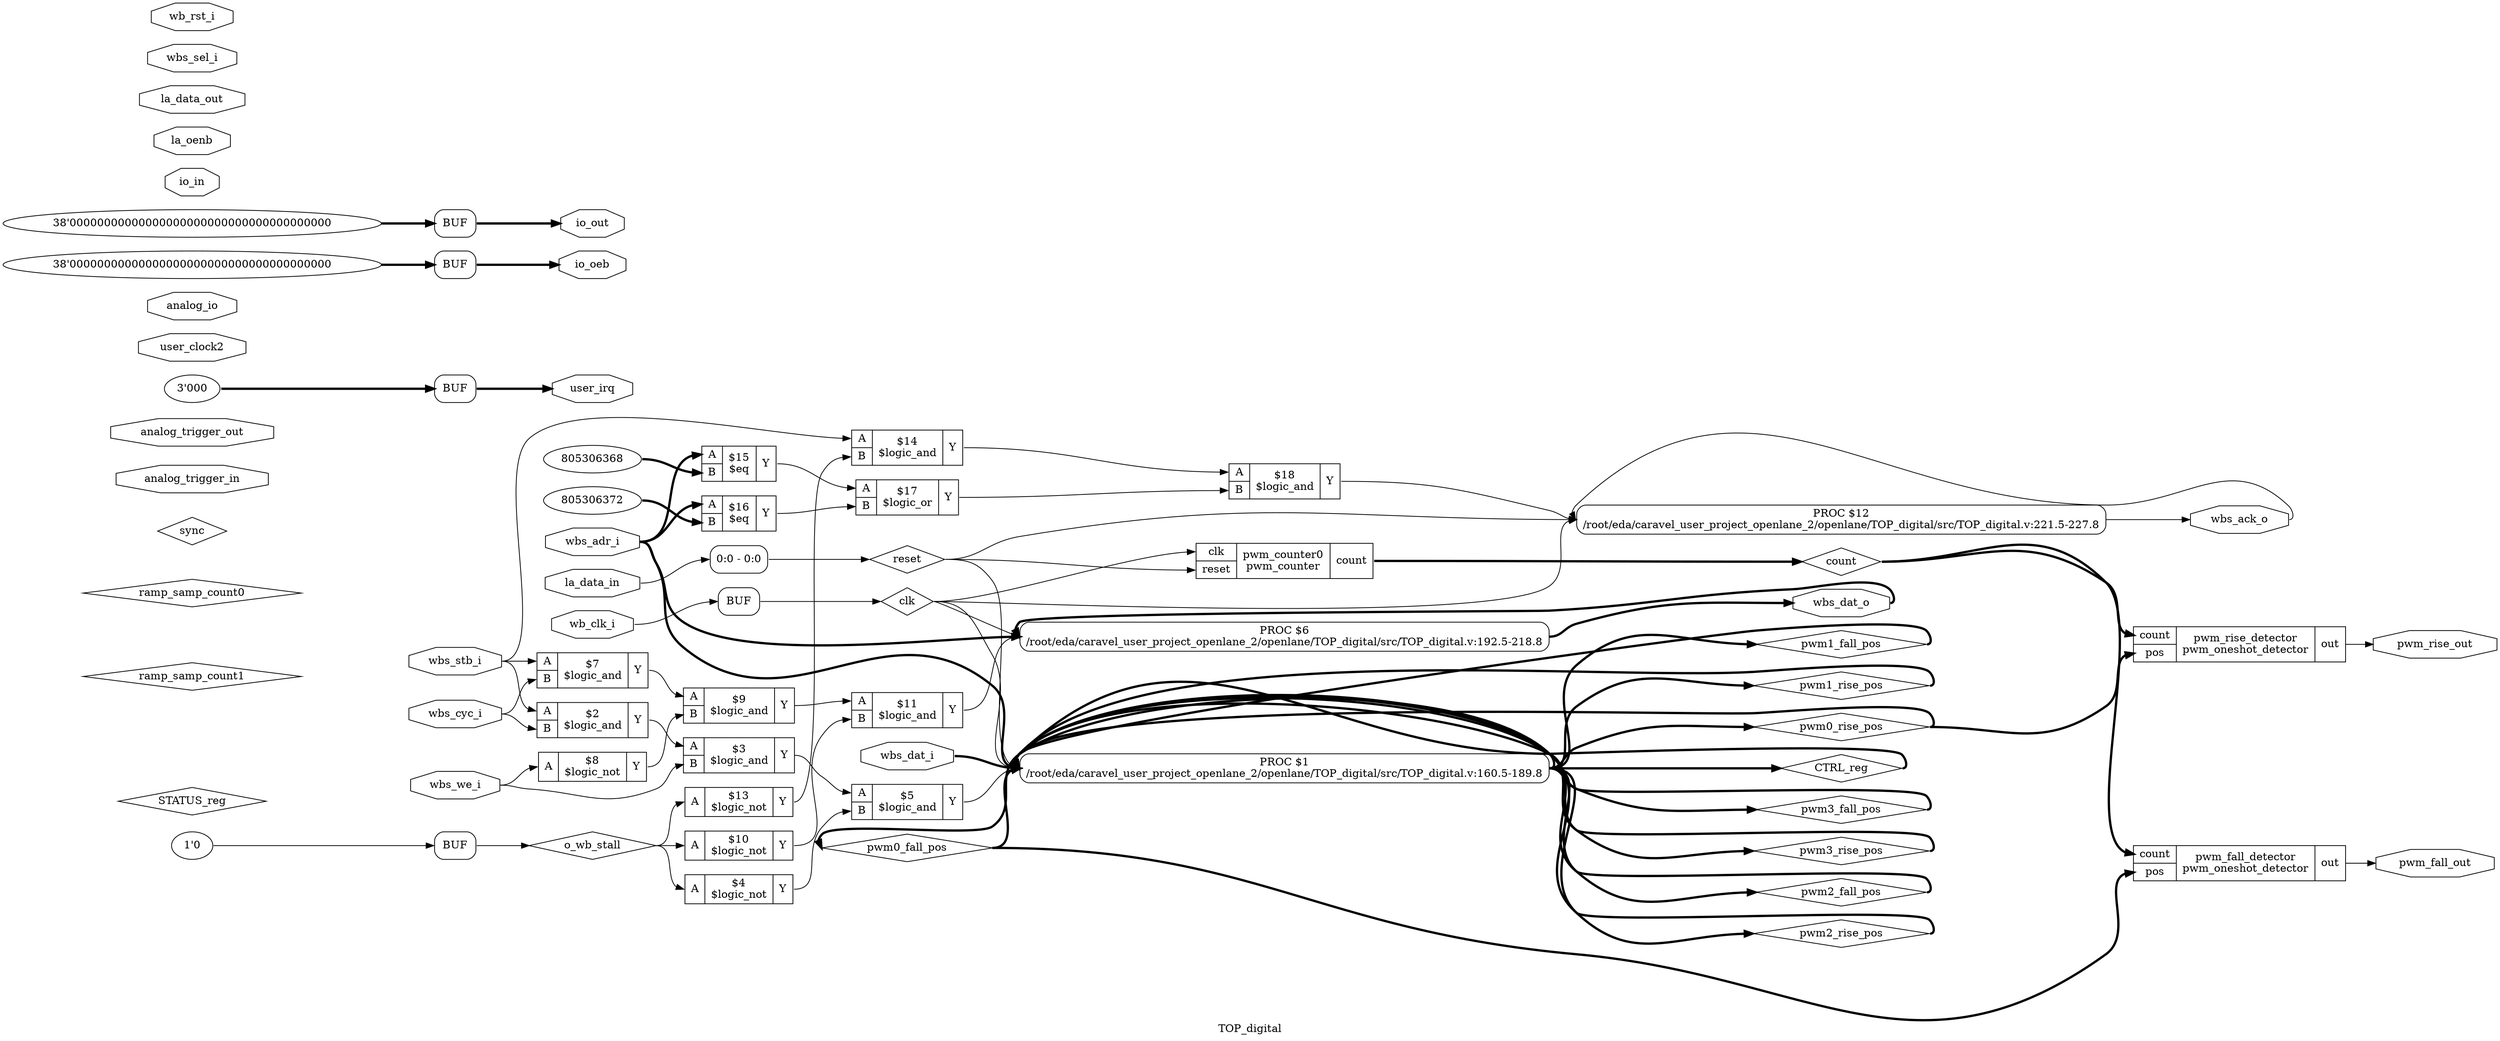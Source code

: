 digraph "TOP_digital" {
label="TOP_digital";
rankdir="LR";
remincross=true;
n27 [ shape=diamond, label="count", color="black", fontcolor="black" ];
n28 [ shape=diamond, label="o_wb_stall", color="black", fontcolor="black" ];
n29 [ shape=diamond, label="CTRL_reg", color="black", fontcolor="black" ];
n30 [ shape=diamond, label="STATUS_reg", color="black", fontcolor="black" ];
n31 [ shape=diamond, label="ramp_samp_count1", color="black", fontcolor="black" ];
n32 [ shape=diamond, label="ramp_samp_count0", color="black", fontcolor="black" ];
n33 [ shape=diamond, label="pwm3_fall_pos", color="black", fontcolor="black" ];
n34 [ shape=diamond, label="pwm3_rise_pos", color="black", fontcolor="black" ];
n35 [ shape=diamond, label="pwm2_fall_pos", color="black", fontcolor="black" ];
n36 [ shape=diamond, label="pwm2_rise_pos", color="black", fontcolor="black" ];
n37 [ shape=diamond, label="pwm1_fall_pos", color="black", fontcolor="black" ];
n38 [ shape=diamond, label="pwm1_rise_pos", color="black", fontcolor="black" ];
n39 [ shape=diamond, label="pwm0_fall_pos", color="black", fontcolor="black" ];
n40 [ shape=diamond, label="pwm0_rise_pos", color="black", fontcolor="black" ];
n41 [ shape=diamond, label="sync", color="black", fontcolor="black" ];
n42 [ shape=diamond, label="clk", color="black", fontcolor="black" ];
n43 [ shape=diamond, label="reset", color="black", fontcolor="black" ];
n44 [ shape=octagon, label="pwm_fall_out", color="black", fontcolor="black" ];
n45 [ shape=octagon, label="pwm_rise_out", color="black", fontcolor="black" ];
n46 [ shape=octagon, label="analog_trigger_in", color="black", fontcolor="black" ];
n47 [ shape=octagon, label="analog_trigger_out", color="black", fontcolor="black" ];
n48 [ shape=octagon, label="user_irq", color="black", fontcolor="black" ];
n49 [ shape=octagon, label="user_clock2", color="black", fontcolor="black" ];
n50 [ shape=octagon, label="analog_io", color="black", fontcolor="black" ];
n51 [ shape=octagon, label="io_oeb", color="black", fontcolor="black" ];
n52 [ shape=octagon, label="io_out", color="black", fontcolor="black" ];
n53 [ shape=octagon, label="io_in", color="black", fontcolor="black" ];
n54 [ shape=octagon, label="la_oenb", color="black", fontcolor="black" ];
n55 [ shape=octagon, label="la_data_out", color="black", fontcolor="black" ];
n56 [ shape=octagon, label="la_data_in", color="black", fontcolor="black" ];
n57 [ shape=octagon, label="wbs_dat_o", color="black", fontcolor="black" ];
n58 [ shape=octagon, label="wbs_ack_o", color="black", fontcolor="black" ];
n59 [ shape=octagon, label="wbs_adr_i", color="black", fontcolor="black" ];
n60 [ shape=octagon, label="wbs_dat_i", color="black", fontcolor="black" ];
n61 [ shape=octagon, label="wbs_sel_i", color="black", fontcolor="black" ];
n62 [ shape=octagon, label="wbs_we_i", color="black", fontcolor="black" ];
n63 [ shape=octagon, label="wbs_cyc_i", color="black", fontcolor="black" ];
n64 [ shape=octagon, label="wbs_stb_i", color="black", fontcolor="black" ];
n65 [ shape=octagon, label="wb_rst_i", color="black", fontcolor="black" ];
n66 [ shape=octagon, label="wb_clk_i", color="black", fontcolor="black" ];
c69 [ shape=record, label="{{<p27> count|<p67> pos}|pwm_fall_detector\npwm_oneshot_detector|{<p68> out}}",  ];
c70 [ shape=record, label="{{<p27> count|<p67> pos}|pwm_rise_detector\npwm_oneshot_detector|{<p68> out}}",  ];
c71 [ shape=record, label="{{<p42> clk|<p43> reset}|pwm_counter0\npwm_counter|{<p27> count}}",  ];
c75 [ shape=record, label="{{<p72> A|<p73> B}|$18\n$logic_and|{<p74> Y}}",  ];
c76 [ shape=record, label="{{<p72> A|<p73> B}|$17\n$logic_or|{<p74> Y}}",  ];
v0 [ label="805306372" ];
c77 [ shape=record, label="{{<p72> A|<p73> B}|$16\n$eq|{<p74> Y}}",  ];
v1 [ label="805306368" ];
c78 [ shape=record, label="{{<p72> A|<p73> B}|$15\n$eq|{<p74> Y}}",  ];
c79 [ shape=record, label="{{<p72> A|<p73> B}|$14\n$logic_and|{<p74> Y}}",  ];
c80 [ shape=record, label="{{<p72> A}|$13\n$logic_not|{<p74> Y}}",  ];
c81 [ shape=record, label="{{<p72> A|<p73> B}|$11\n$logic_and|{<p74> Y}}",  ];
c82 [ shape=record, label="{{<p72> A}|$10\n$logic_not|{<p74> Y}}",  ];
c83 [ shape=record, label="{{<p72> A|<p73> B}|$9\n$logic_and|{<p74> Y}}",  ];
c84 [ shape=record, label="{{<p72> A}|$8\n$logic_not|{<p74> Y}}",  ];
c85 [ shape=record, label="{{<p72> A|<p73> B}|$7\n$logic_and|{<p74> Y}}",  ];
c86 [ shape=record, label="{{<p72> A|<p73> B}|$5\n$logic_and|{<p74> Y}}",  ];
c87 [ shape=record, label="{{<p72> A}|$4\n$logic_not|{<p74> Y}}",  ];
c88 [ shape=record, label="{{<p72> A|<p73> B}|$3\n$logic_and|{<p74> Y}}",  ];
c89 [ shape=record, label="{{<p72> A|<p73> B}|$2\n$logic_and|{<p74> Y}}",  ];
p2 [shape=box, style=rounded, label="PROC $12\n/root/eda/caravel_user_project_openlane_2/openlane/TOP_digital/src/TOP_digital.v:221.5-227.8"];
p3 [shape=box, style=rounded, label="PROC $6\n/root/eda/caravel_user_project_openlane_2/openlane/TOP_digital/src/TOP_digital.v:192.5-218.8"];
p4 [shape=box, style=rounded, label="PROC $1\n/root/eda/caravel_user_project_openlane_2/openlane/TOP_digital/src/TOP_digital.v:160.5-189.8"];
x5 [ shape=record, style=rounded, label="<s0> 0:0 - 0:0 ", color="black", fontcolor="black" ];
v6 [ label="3'000" ];
x7 [shape=box, style=rounded, label="BUF", ];
v8 [ label="38'00000000000000000000000000000000000000" ];
x9 [shape=box, style=rounded, label="BUF", ];
v10 [ label="38'00000000000000000000000000000000000000" ];
x11 [shape=box, style=rounded, label="BUF", ];
x12 [shape=box, style=rounded, label="BUF", ];
v13 [ label="1'0" ];
x14 [shape=box, style=rounded, label="BUF", ];
c75:p74:e -> p2:w [color="black", fontcolor="black", label=""];
c83:p74:e -> c81:p72:w [color="black", fontcolor="black", label=""];
c84:p74:e -> c83:p73:w [color="black", fontcolor="black", label=""];
c85:p74:e -> c83:p72:w [color="black", fontcolor="black", label=""];
c86:p74:e -> p4:w [color="black", fontcolor="black", label=""];
c87:p74:e -> c86:p73:w [color="black", fontcolor="black", label=""];
c88:p74:e -> c86:p72:w [color="black", fontcolor="black", label=""];
c89:p74:e -> c88:p72:w [color="black", fontcolor="black", label=""];
c76:p74:e -> c75:p73:w [color="black", fontcolor="black", label=""];
c71:p27:e -> n27:w [color="black", fontcolor="black", style="setlinewidth(3)", label=""];
n27:e -> c69:p27:w [color="black", fontcolor="black", style="setlinewidth(3)", label=""];
n27:e -> c70:p27:w [color="black", fontcolor="black", style="setlinewidth(3)", label=""];
x14:e -> n28:w [color="black", fontcolor="black", label=""];
n28:e -> c80:p72:w [color="black", fontcolor="black", label=""];
n28:e -> c82:p72:w [color="black", fontcolor="black", label=""];
n28:e -> c87:p72:w [color="black", fontcolor="black", label=""];
p4:e -> n29:w [color="black", fontcolor="black", style="setlinewidth(3)", label=""];
n29:e -> p4:w [color="black", fontcolor="black", style="setlinewidth(3)", label=""];
c77:p74:e -> c76:p73:w [color="black", fontcolor="black", label=""];
p4:e -> n33:w [color="black", fontcolor="black", style="setlinewidth(3)", label=""];
n33:e -> p4:w [color="black", fontcolor="black", style="setlinewidth(3)", label=""];
p4:e -> n34:w [color="black", fontcolor="black", style="setlinewidth(3)", label=""];
n34:e -> p4:w [color="black", fontcolor="black", style="setlinewidth(3)", label=""];
p4:e -> n35:w [color="black", fontcolor="black", style="setlinewidth(3)", label=""];
n35:e -> p4:w [color="black", fontcolor="black", style="setlinewidth(3)", label=""];
p4:e -> n36:w [color="black", fontcolor="black", style="setlinewidth(3)", label=""];
n36:e -> p4:w [color="black", fontcolor="black", style="setlinewidth(3)", label=""];
p4:e -> n37:w [color="black", fontcolor="black", style="setlinewidth(3)", label=""];
n37:e -> p4:w [color="black", fontcolor="black", style="setlinewidth(3)", label=""];
p4:e -> n38:w [color="black", fontcolor="black", style="setlinewidth(3)", label=""];
n38:e -> p4:w [color="black", fontcolor="black", style="setlinewidth(3)", label=""];
p4:e -> n39:w [color="black", fontcolor="black", style="setlinewidth(3)", label=""];
n39:e -> c69:p67:w [color="black", fontcolor="black", style="setlinewidth(3)", label=""];
n39:e -> p4:w [color="black", fontcolor="black", style="setlinewidth(3)", label=""];
c78:p74:e -> c76:p72:w [color="black", fontcolor="black", label=""];
p4:e -> n40:w [color="black", fontcolor="black", style="setlinewidth(3)", label=""];
n40:e -> c70:p67:w [color="black", fontcolor="black", style="setlinewidth(3)", label=""];
n40:e -> p4:w [color="black", fontcolor="black", style="setlinewidth(3)", label=""];
x12:e -> n42:w [color="black", fontcolor="black", label=""];
n42:e -> c71:p42:w [color="black", fontcolor="black", label=""];
n42:e -> p2:w [color="black", fontcolor="black", label=""];
n42:e -> p3:w [color="black", fontcolor="black", label=""];
n42:e -> p4:w [color="black", fontcolor="black", label=""];
x5:e -> n43:w [color="black", fontcolor="black", label=""];
n43:e -> c71:p43:w [color="black", fontcolor="black", label=""];
n43:e -> p2:w [color="black", fontcolor="black", label=""];
n43:e -> p4:w [color="black", fontcolor="black", label=""];
c69:p68:e -> n44:w [color="black", fontcolor="black", label=""];
c70:p68:e -> n45:w [color="black", fontcolor="black", label=""];
x7:e -> n48:w [color="black", fontcolor="black", style="setlinewidth(3)", label=""];
c79:p74:e -> c75:p72:w [color="black", fontcolor="black", label=""];
x11:e -> n51:w [color="black", fontcolor="black", style="setlinewidth(3)", label=""];
x9:e -> n52:w [color="black", fontcolor="black", style="setlinewidth(3)", label=""];
n56:e -> x5:s0:w [color="black", fontcolor="black", label=""];
p3:e -> n57:w [color="black", fontcolor="black", style="setlinewidth(3)", label=""];
n57:e -> p3:w [color="black", fontcolor="black", style="setlinewidth(3)", label=""];
p2:e -> n58:w [color="black", fontcolor="black", label=""];
n58:e -> p2:w [color="black", fontcolor="black", label=""];
n59:e -> c77:p72:w [color="black", fontcolor="black", style="setlinewidth(3)", label=""];
n59:e -> c78:p72:w [color="black", fontcolor="black", style="setlinewidth(3)", label=""];
n59:e -> p3:w [color="black", fontcolor="black", style="setlinewidth(3)", label=""];
n59:e -> p4:w [color="black", fontcolor="black", style="setlinewidth(3)", label=""];
c80:p74:e -> c79:p73:w [color="black", fontcolor="black", label=""];
n60:e -> p4:w [color="black", fontcolor="black", style="setlinewidth(3)", label=""];
n62:e -> c84:p72:w [color="black", fontcolor="black", label=""];
n62:e -> c88:p73:w [color="black", fontcolor="black", label=""];
n63:e -> c85:p73:w [color="black", fontcolor="black", label=""];
n63:e -> c89:p73:w [color="black", fontcolor="black", label=""];
n64:e -> c79:p72:w [color="black", fontcolor="black", label=""];
n64:e -> c85:p72:w [color="black", fontcolor="black", label=""];
n64:e -> c89:p72:w [color="black", fontcolor="black", label=""];
n66:e -> x12:w [color="black", fontcolor="black", label=""];
c81:p74:e -> p3:w [color="black", fontcolor="black", label=""];
c82:p74:e -> c81:p73:w [color="black", fontcolor="black", label=""];
v0:e -> c77:p73:w [color="black", fontcolor="black", style="setlinewidth(3)", label=""];
v1:e -> c78:p73:w [color="black", fontcolor="black", style="setlinewidth(3)", label=""];
v10:e -> x11:w [color="black", fontcolor="black", style="setlinewidth(3)", label=""];
v13:e -> x14:w [color="black", fontcolor="black", label=""];
v6:e -> x7:w [color="black", fontcolor="black", style="setlinewidth(3)", label=""];
v8:e -> x9:w [color="black", fontcolor="black", style="setlinewidth(3)", label=""];
}

